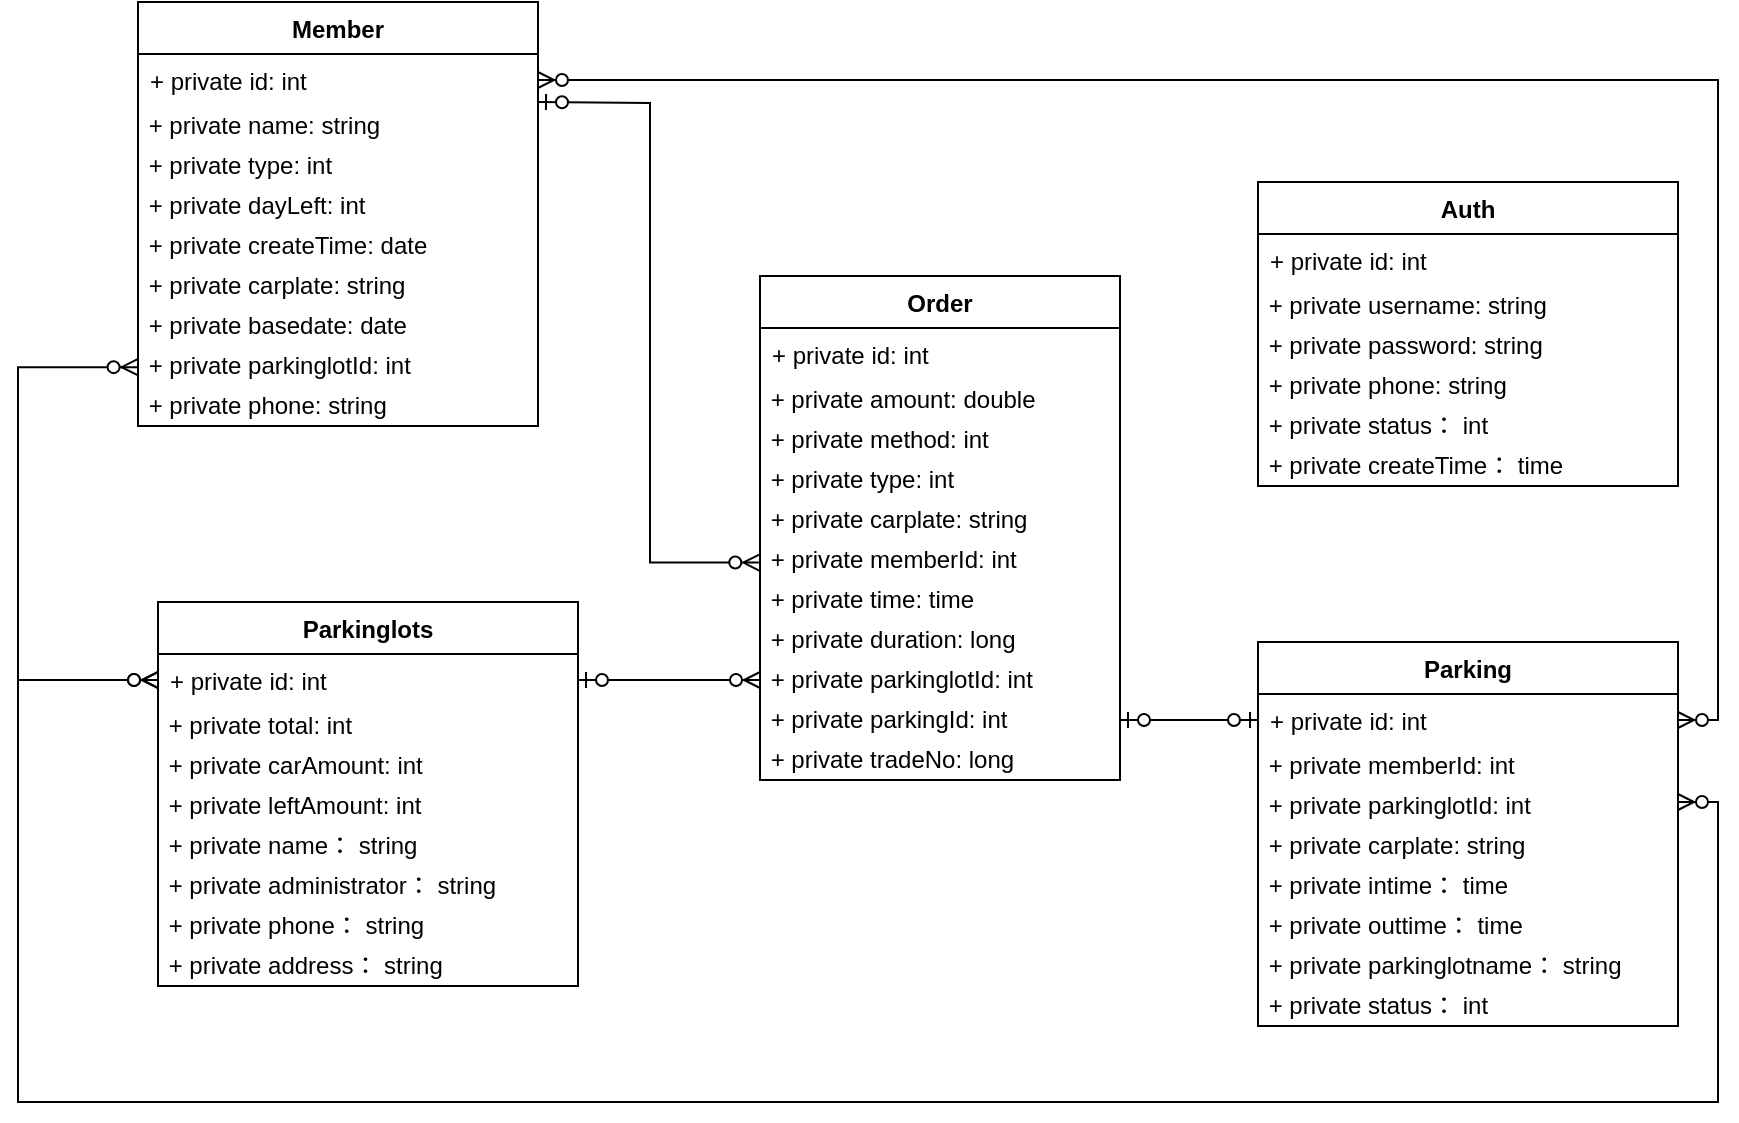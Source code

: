 <mxfile version="13.2.2" type="device"><diagram id="C5RBs43oDa-KdzZeNtuy" name="Page-1"><mxGraphModel dx="1926" dy="746" grid="1" gridSize="10" guides="1" tooltips="1" connect="1" arrows="1" fold="1" page="1" pageScale="1" pageWidth="827" pageHeight="1169" math="0" shadow="0"><root><mxCell id="WIyWlLk6GJQsqaUBKTNV-0"/><mxCell id="WIyWlLk6GJQsqaUBKTNV-1" parent="WIyWlLk6GJQsqaUBKTNV-0"/><mxCell id="IHqKe1RKW3i_tXmKJ-tR-17" value="Parkinglots" style="swimlane;fontStyle=1;align=center;verticalAlign=top;childLayout=stackLayout;horizontal=1;startSize=26;horizontalStack=0;resizeParent=1;resizeParentMax=0;resizeLast=0;collapsible=1;marginBottom=0;" parent="WIyWlLk6GJQsqaUBKTNV-1" vertex="1"><mxGeometry x="-320" y="570" width="210" height="192" as="geometry"/></mxCell><mxCell id="IHqKe1RKW3i_tXmKJ-tR-18" value="+ private id: int" style="text;strokeColor=none;fillColor=none;align=left;verticalAlign=top;spacingLeft=4;spacingRight=4;overflow=hidden;rotatable=0;points=[[0,0.5],[1,0.5]];portConstraint=eastwest;" parent="IHqKe1RKW3i_tXmKJ-tR-17" vertex="1"><mxGeometry y="26" width="210" height="26" as="geometry"/></mxCell><mxCell id="IHqKe1RKW3i_tXmKJ-tR-19" value="&amp;nbsp;+ private total: int" style="text;html=1;align=left;verticalAlign=middle;resizable=0;points=[];autosize=1;" parent="IHqKe1RKW3i_tXmKJ-tR-17" vertex="1"><mxGeometry y="52" width="210" height="20" as="geometry"/></mxCell><mxCell id="IHqKe1RKW3i_tXmKJ-tR-20" value="&amp;nbsp;+ private carAmount: int" style="text;html=1;align=left;verticalAlign=middle;resizable=0;points=[];autosize=1;" parent="IHqKe1RKW3i_tXmKJ-tR-17" vertex="1"><mxGeometry y="72" width="210" height="20" as="geometry"/></mxCell><mxCell id="IHqKe1RKW3i_tXmKJ-tR-21" value="&amp;nbsp;+ private leftAmount: int" style="text;html=1;align=left;verticalAlign=middle;resizable=0;points=[];autosize=1;" parent="IHqKe1RKW3i_tXmKJ-tR-17" vertex="1"><mxGeometry y="92" width="210" height="20" as="geometry"/></mxCell><mxCell id="IHqKe1RKW3i_tXmKJ-tR-22" value="&amp;nbsp;+ private name： string" style="text;html=1;align=left;verticalAlign=middle;resizable=0;points=[];autosize=1;" parent="IHqKe1RKW3i_tXmKJ-tR-17" vertex="1"><mxGeometry y="112" width="210" height="20" as="geometry"/></mxCell><mxCell id="1onCPgES-O0UzNa9xp5J-0" value="&amp;nbsp;+ private administrator： string" style="text;html=1;align=left;verticalAlign=middle;resizable=0;points=[];autosize=1;" vertex="1" parent="IHqKe1RKW3i_tXmKJ-tR-17"><mxGeometry y="132" width="210" height="20" as="geometry"/></mxCell><mxCell id="1onCPgES-O0UzNa9xp5J-9" value="&amp;nbsp;+ private phone： string" style="text;html=1;align=left;verticalAlign=middle;resizable=0;points=[];autosize=1;" vertex="1" parent="IHqKe1RKW3i_tXmKJ-tR-17"><mxGeometry y="152" width="210" height="20" as="geometry"/></mxCell><mxCell id="1onCPgES-O0UzNa9xp5J-10" value="&amp;nbsp;+ private address： string" style="text;html=1;align=left;verticalAlign=middle;resizable=0;points=[];autosize=1;" vertex="1" parent="IHqKe1RKW3i_tXmKJ-tR-17"><mxGeometry y="172" width="210" height="20" as="geometry"/></mxCell><mxCell id="1onCPgES-O0UzNa9xp5J-27" style="edgeStyle=orthogonalEdgeStyle;rounded=0;orthogonalLoop=1;jettySize=auto;html=1;exitX=1;exitY=0.5;exitDx=0;exitDy=0;entryX=1;entryY=0.5;entryDx=0;entryDy=0;startArrow=ERzeroToMany;startFill=1;endArrow=ERzeroToMany;endFill=1;" edge="1" parent="WIyWlLk6GJQsqaUBKTNV-1" source="1onCPgES-O0UzNa9xp5J-12" target="IHqKe1RKW3i_tXmKJ-tR-8"><mxGeometry relative="1" as="geometry"/></mxCell><mxCell id="1onCPgES-O0UzNa9xp5J-11" value="Parking" style="swimlane;fontStyle=1;align=center;verticalAlign=top;childLayout=stackLayout;horizontal=1;startSize=26;horizontalStack=0;resizeParent=1;resizeParentMax=0;resizeLast=0;collapsible=1;marginBottom=0;" vertex="1" parent="WIyWlLk6GJQsqaUBKTNV-1"><mxGeometry x="230" y="590" width="210" height="192" as="geometry"/></mxCell><mxCell id="1onCPgES-O0UzNa9xp5J-12" value="+ private id: int" style="text;strokeColor=none;fillColor=none;align=left;verticalAlign=top;spacingLeft=4;spacingRight=4;overflow=hidden;rotatable=0;points=[[0,0.5],[1,0.5]];portConstraint=eastwest;" vertex="1" parent="1onCPgES-O0UzNa9xp5J-11"><mxGeometry y="26" width="210" height="26" as="geometry"/></mxCell><mxCell id="1onCPgES-O0UzNa9xp5J-13" value="&amp;nbsp;+ private memberId: int" style="text;html=1;align=left;verticalAlign=middle;resizable=0;points=[];autosize=1;" vertex="1" parent="1onCPgES-O0UzNa9xp5J-11"><mxGeometry y="52" width="210" height="20" as="geometry"/></mxCell><mxCell id="1onCPgES-O0UzNa9xp5J-14" value="&amp;nbsp;+ private parkinglotId: int" style="text;html=1;align=left;verticalAlign=middle;resizable=0;points=[];autosize=1;" vertex="1" parent="1onCPgES-O0UzNa9xp5J-11"><mxGeometry y="72" width="210" height="20" as="geometry"/></mxCell><mxCell id="1onCPgES-O0UzNa9xp5J-15" value="&amp;nbsp;+ private carplate: string" style="text;html=1;align=left;verticalAlign=middle;resizable=0;points=[];autosize=1;" vertex="1" parent="1onCPgES-O0UzNa9xp5J-11"><mxGeometry y="92" width="210" height="20" as="geometry"/></mxCell><mxCell id="1onCPgES-O0UzNa9xp5J-16" value="&amp;nbsp;+ private intime： time" style="text;html=1;align=left;verticalAlign=middle;resizable=0;points=[];autosize=1;" vertex="1" parent="1onCPgES-O0UzNa9xp5J-11"><mxGeometry y="112" width="210" height="20" as="geometry"/></mxCell><mxCell id="1onCPgES-O0UzNa9xp5J-17" value="&amp;nbsp;+ private outtime： time" style="text;html=1;align=left;verticalAlign=middle;resizable=0;points=[];autosize=1;" vertex="1" parent="1onCPgES-O0UzNa9xp5J-11"><mxGeometry y="132" width="210" height="20" as="geometry"/></mxCell><mxCell id="1onCPgES-O0UzNa9xp5J-18" value="&amp;nbsp;+ private parkinglotname： string" style="text;html=1;align=left;verticalAlign=middle;resizable=0;points=[];autosize=1;" vertex="1" parent="1onCPgES-O0UzNa9xp5J-11"><mxGeometry y="152" width="210" height="20" as="geometry"/></mxCell><mxCell id="1onCPgES-O0UzNa9xp5J-19" value="&amp;nbsp;+ private status： int" style="text;html=1;align=left;verticalAlign=middle;resizable=0;points=[];autosize=1;" vertex="1" parent="1onCPgES-O0UzNa9xp5J-11"><mxGeometry y="172" width="210" height="20" as="geometry"/></mxCell><mxCell id="IHqKe1RKW3i_tXmKJ-tR-7" value="Member" style="swimlane;fontStyle=1;align=center;verticalAlign=top;childLayout=stackLayout;horizontal=1;startSize=26;horizontalStack=0;resizeParent=1;resizeParentMax=0;resizeLast=0;collapsible=1;marginBottom=0;" parent="WIyWlLk6GJQsqaUBKTNV-1" vertex="1"><mxGeometry x="-330" y="270" width="200" height="212" as="geometry"/></mxCell><mxCell id="IHqKe1RKW3i_tXmKJ-tR-8" value="+ private id: int" style="text;strokeColor=none;fillColor=none;align=left;verticalAlign=top;spacingLeft=4;spacingRight=4;overflow=hidden;rotatable=0;points=[[0,0.5],[1,0.5]];portConstraint=eastwest;" parent="IHqKe1RKW3i_tXmKJ-tR-7" vertex="1"><mxGeometry y="26" width="200" height="26" as="geometry"/></mxCell><mxCell id="IHqKe1RKW3i_tXmKJ-tR-9" value="&amp;nbsp;+ private name: string" style="text;html=1;align=left;verticalAlign=middle;resizable=0;points=[];autosize=1;" parent="IHqKe1RKW3i_tXmKJ-tR-7" vertex="1"><mxGeometry y="52" width="200" height="20" as="geometry"/></mxCell><mxCell id="IHqKe1RKW3i_tXmKJ-tR-10" value="&amp;nbsp;+ private type: int" style="text;html=1;align=left;verticalAlign=middle;resizable=0;points=[];autosize=1;" parent="IHqKe1RKW3i_tXmKJ-tR-7" vertex="1"><mxGeometry y="72" width="200" height="20" as="geometry"/></mxCell><mxCell id="IHqKe1RKW3i_tXmKJ-tR-11" value="&amp;nbsp;+ private dayLeft: int" style="text;html=1;align=left;verticalAlign=middle;resizable=0;points=[];autosize=1;expand=1;imageHeight=24;" parent="IHqKe1RKW3i_tXmKJ-tR-7" vertex="1"><mxGeometry y="92" width="200" height="20" as="geometry"/></mxCell><mxCell id="JYGarNn3M2ieclenVStU-2" value="&amp;nbsp;+ private createTime: date" style="text;html=1;align=left;verticalAlign=middle;resizable=0;points=[];autosize=1;expand=1;imageHeight=24;" parent="IHqKe1RKW3i_tXmKJ-tR-7" vertex="1"><mxGeometry y="112" width="200" height="20" as="geometry"/></mxCell><mxCell id="JYGarNn3M2ieclenVStU-3" value="&amp;nbsp;+ private carplate: string" style="text;html=1;align=left;verticalAlign=middle;resizable=0;points=[];autosize=1;expand=1;imageHeight=24;" parent="IHqKe1RKW3i_tXmKJ-tR-7" vertex="1"><mxGeometry y="132" width="200" height="20" as="geometry"/></mxCell><mxCell id="JYGarNn3M2ieclenVStU-4" value="&amp;nbsp;+ private basedate: date" style="text;html=1;align=left;verticalAlign=middle;resizable=0;points=[];autosize=1;expand=1;imageHeight=24;" parent="IHqKe1RKW3i_tXmKJ-tR-7" vertex="1"><mxGeometry y="152" width="200" height="20" as="geometry"/></mxCell><mxCell id="JYGarNn3M2ieclenVStU-14" value="&amp;nbsp;+ private parkinglotId: int" style="text;html=1;align=left;verticalAlign=middle;resizable=0;points=[];autosize=1;expand=1;imageHeight=24;" parent="IHqKe1RKW3i_tXmKJ-tR-7" vertex="1"><mxGeometry y="172" width="200" height="20" as="geometry"/></mxCell><mxCell id="JYGarNn3M2ieclenVStU-15" value="&amp;nbsp;+ private phone: string" style="text;html=1;align=left;verticalAlign=middle;resizable=0;points=[];autosize=1;expand=1;imageHeight=24;" parent="IHqKe1RKW3i_tXmKJ-tR-7" vertex="1"><mxGeometry y="192" width="200" height="20" as="geometry"/></mxCell><mxCell id="1onCPgES-O0UzNa9xp5J-28" style="edgeStyle=orthogonalEdgeStyle;rounded=0;orthogonalLoop=1;jettySize=auto;html=1;exitX=0;exitY=0.5;exitDx=0;exitDy=0;entryX=-0.001;entryY=0.529;entryDx=0;entryDy=0;entryPerimeter=0;startArrow=ERzeroToMany;startFill=1;endArrow=ERzeroToMany;endFill=1;" edge="1" parent="WIyWlLk6GJQsqaUBKTNV-1" source="IHqKe1RKW3i_tXmKJ-tR-18" target="JYGarNn3M2ieclenVStU-14"><mxGeometry relative="1" as="geometry"><Array as="points"><mxPoint x="-390" y="609"/><mxPoint x="-390" y="453"/></Array></mxGeometry></mxCell><mxCell id="1onCPgES-O0UzNa9xp5J-29" style="edgeStyle=orthogonalEdgeStyle;rounded=0;orthogonalLoop=1;jettySize=auto;html=1;exitX=0;exitY=0.5;exitDx=0;exitDy=0;entryX=1;entryY=0.4;entryDx=0;entryDy=0;entryPerimeter=0;startArrow=ERzeroToMany;startFill=1;endArrow=ERzeroToMany;endFill=1;" edge="1" parent="WIyWlLk6GJQsqaUBKTNV-1" source="IHqKe1RKW3i_tXmKJ-tR-18" target="1onCPgES-O0UzNa9xp5J-14"><mxGeometry relative="1" as="geometry"><Array as="points"><mxPoint x="-390" y="609"/><mxPoint x="-390" y="820"/><mxPoint x="460" y="820"/><mxPoint x="460" y="670"/></Array></mxGeometry></mxCell><mxCell id="1onCPgES-O0UzNa9xp5J-30" style="edgeStyle=orthogonalEdgeStyle;rounded=0;orthogonalLoop=1;jettySize=auto;html=1;entryX=-0.002;entryY=0.564;entryDx=0;entryDy=0;entryPerimeter=0;startArrow=ERzeroToOne;startFill=1;endArrow=ERzeroToMany;endFill=1;" edge="1" parent="WIyWlLk6GJQsqaUBKTNV-1" target="1onCPgES-O0UzNa9xp5J-21"><mxGeometry relative="1" as="geometry"><mxPoint x="-130" y="320" as="sourcePoint"/></mxGeometry></mxCell><mxCell id="1onCPgES-O0UzNa9xp5J-31" style="edgeStyle=orthogonalEdgeStyle;rounded=0;orthogonalLoop=1;jettySize=auto;html=1;exitX=1;exitY=0.5;exitDx=0;exitDy=0;startArrow=ERzeroToOne;startFill=1;endArrow=ERzeroToMany;endFill=1;" edge="1" parent="WIyWlLk6GJQsqaUBKTNV-1" source="IHqKe1RKW3i_tXmKJ-tR-18" target="1onCPgES-O0UzNa9xp5J-24"><mxGeometry relative="1" as="geometry"/></mxCell><mxCell id="IHqKe1RKW3i_tXmKJ-tR-28" value="Order" style="swimlane;fontStyle=1;align=center;verticalAlign=top;childLayout=stackLayout;horizontal=1;startSize=26;horizontalStack=0;resizeParent=1;resizeParentMax=0;resizeLast=0;collapsible=1;marginBottom=0;" parent="WIyWlLk6GJQsqaUBKTNV-1" vertex="1"><mxGeometry x="-19" y="407" width="180" height="252" as="geometry"/></mxCell><mxCell id="IHqKe1RKW3i_tXmKJ-tR-29" value="+ private id: int" style="text;strokeColor=none;fillColor=none;align=left;verticalAlign=top;spacingLeft=4;spacingRight=4;overflow=hidden;rotatable=0;points=[[0,0.5],[1,0.5]];portConstraint=eastwest;" parent="IHqKe1RKW3i_tXmKJ-tR-28" vertex="1"><mxGeometry y="26" width="180" height="26" as="geometry"/></mxCell><mxCell id="IHqKe1RKW3i_tXmKJ-tR-30" value="&amp;nbsp;+ private amount: double" style="text;html=1;align=left;verticalAlign=middle;resizable=0;points=[];autosize=1;" parent="IHqKe1RKW3i_tXmKJ-tR-28" vertex="1"><mxGeometry y="52" width="180" height="20" as="geometry"/></mxCell><mxCell id="IHqKe1RKW3i_tXmKJ-tR-31" value="&amp;nbsp;+ private method: int" style="text;html=1;align=left;verticalAlign=middle;resizable=0;points=[];autosize=1;" parent="IHqKe1RKW3i_tXmKJ-tR-28" vertex="1"><mxGeometry y="72" width="180" height="20" as="geometry"/></mxCell><mxCell id="IHqKe1RKW3i_tXmKJ-tR-32" value="&amp;nbsp;+ private type: int" style="text;html=1;align=left;verticalAlign=middle;resizable=0;points=[];autosize=1;" parent="IHqKe1RKW3i_tXmKJ-tR-28" vertex="1"><mxGeometry y="92" width="180" height="20" as="geometry"/></mxCell><mxCell id="IHqKe1RKW3i_tXmKJ-tR-33" value="&amp;nbsp;+ private carplate: string" style="text;html=1;align=left;verticalAlign=middle;resizable=0;points=[];autosize=1;" parent="IHqKe1RKW3i_tXmKJ-tR-28" vertex="1"><mxGeometry y="112" width="180" height="20" as="geometry"/></mxCell><mxCell id="1onCPgES-O0UzNa9xp5J-21" value="&amp;nbsp;+ private memberId: int" style="text;html=1;align=left;verticalAlign=middle;resizable=0;points=[];autosize=1;" vertex="1" parent="IHqKe1RKW3i_tXmKJ-tR-28"><mxGeometry y="132" width="180" height="20" as="geometry"/></mxCell><mxCell id="1onCPgES-O0UzNa9xp5J-22" value="&amp;nbsp;+ private time: time" style="text;html=1;align=left;verticalAlign=middle;resizable=0;points=[];autosize=1;" vertex="1" parent="IHqKe1RKW3i_tXmKJ-tR-28"><mxGeometry y="152" width="180" height="20" as="geometry"/></mxCell><mxCell id="1onCPgES-O0UzNa9xp5J-23" value="&amp;nbsp;+ private duration: long" style="text;html=1;align=left;verticalAlign=middle;resizable=0;points=[];autosize=1;" vertex="1" parent="IHqKe1RKW3i_tXmKJ-tR-28"><mxGeometry y="172" width="180" height="20" as="geometry"/></mxCell><mxCell id="1onCPgES-O0UzNa9xp5J-24" value="&amp;nbsp;+ private parkinglotId: int" style="text;html=1;align=left;verticalAlign=middle;resizable=0;points=[];autosize=1;" vertex="1" parent="IHqKe1RKW3i_tXmKJ-tR-28"><mxGeometry y="192" width="180" height="20" as="geometry"/></mxCell><mxCell id="1onCPgES-O0UzNa9xp5J-25" value="&amp;nbsp;+ private parkingId: int" style="text;html=1;align=left;verticalAlign=middle;resizable=0;points=[];autosize=1;" vertex="1" parent="IHqKe1RKW3i_tXmKJ-tR-28"><mxGeometry y="212" width="180" height="20" as="geometry"/></mxCell><mxCell id="1onCPgES-O0UzNa9xp5J-26" value="&amp;nbsp;+ private tradeNo: long" style="text;html=1;align=left;verticalAlign=middle;resizable=0;points=[];autosize=1;" vertex="1" parent="IHqKe1RKW3i_tXmKJ-tR-28"><mxGeometry y="232" width="180" height="20" as="geometry"/></mxCell><mxCell id="1onCPgES-O0UzNa9xp5J-33" style="edgeStyle=orthogonalEdgeStyle;rounded=0;orthogonalLoop=1;jettySize=auto;html=1;exitX=0;exitY=0.5;exitDx=0;exitDy=0;startArrow=ERzeroToOne;startFill=1;endArrow=ERzeroToOne;endFill=1;" edge="1" parent="WIyWlLk6GJQsqaUBKTNV-1" source="1onCPgES-O0UzNa9xp5J-12" target="1onCPgES-O0UzNa9xp5J-25"><mxGeometry relative="1" as="geometry"/></mxCell><mxCell id="1onCPgES-O0UzNa9xp5J-34" value="Auth" style="swimlane;fontStyle=1;align=center;verticalAlign=top;childLayout=stackLayout;horizontal=1;startSize=26;horizontalStack=0;resizeParent=1;resizeParentMax=0;resizeLast=0;collapsible=1;marginBottom=0;" vertex="1" parent="WIyWlLk6GJQsqaUBKTNV-1"><mxGeometry x="230" y="360" width="210" height="152" as="geometry"/></mxCell><mxCell id="1onCPgES-O0UzNa9xp5J-35" value="+ private id: int" style="text;strokeColor=none;fillColor=none;align=left;verticalAlign=top;spacingLeft=4;spacingRight=4;overflow=hidden;rotatable=0;points=[[0,0.5],[1,0.5]];portConstraint=eastwest;" vertex="1" parent="1onCPgES-O0UzNa9xp5J-34"><mxGeometry y="26" width="210" height="26" as="geometry"/></mxCell><mxCell id="1onCPgES-O0UzNa9xp5J-36" value="&amp;nbsp;+ private username: string" style="text;html=1;align=left;verticalAlign=middle;resizable=0;points=[];autosize=1;" vertex="1" parent="1onCPgES-O0UzNa9xp5J-34"><mxGeometry y="52" width="210" height="20" as="geometry"/></mxCell><mxCell id="1onCPgES-O0UzNa9xp5J-37" value="&amp;nbsp;+ private password: string" style="text;html=1;align=left;verticalAlign=middle;resizable=0;points=[];autosize=1;" vertex="1" parent="1onCPgES-O0UzNa9xp5J-34"><mxGeometry y="72" width="210" height="20" as="geometry"/></mxCell><mxCell id="1onCPgES-O0UzNa9xp5J-38" value="&amp;nbsp;+ private phone: string" style="text;html=1;align=left;verticalAlign=middle;resizable=0;points=[];autosize=1;" vertex="1" parent="1onCPgES-O0UzNa9xp5J-34"><mxGeometry y="92" width="210" height="20" as="geometry"/></mxCell><mxCell id="1onCPgES-O0UzNa9xp5J-39" value="&amp;nbsp;+ private status： int" style="text;html=1;align=left;verticalAlign=middle;resizable=0;points=[];autosize=1;" vertex="1" parent="1onCPgES-O0UzNa9xp5J-34"><mxGeometry y="112" width="210" height="20" as="geometry"/></mxCell><mxCell id="1onCPgES-O0UzNa9xp5J-40" value="&amp;nbsp;+ private createTime： time" style="text;html=1;align=left;verticalAlign=middle;resizable=0;points=[];autosize=1;" vertex="1" parent="1onCPgES-O0UzNa9xp5J-34"><mxGeometry y="132" width="210" height="20" as="geometry"/></mxCell></root></mxGraphModel></diagram></mxfile>